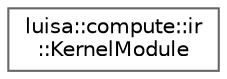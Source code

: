digraph "类继承关系图"
{
 // LATEX_PDF_SIZE
  bgcolor="transparent";
  edge [fontname=Helvetica,fontsize=10,labelfontname=Helvetica,labelfontsize=10];
  node [fontname=Helvetica,fontsize=10,shape=box,height=0.2,width=0.4];
  rankdir="LR";
  Node0 [id="Node000000",label="luisa::compute::ir\l::KernelModule",height=0.2,width=0.4,color="grey40", fillcolor="white", style="filled",URL="$structluisa_1_1compute_1_1ir_1_1_kernel_module.html",tooltip=" "];
}
